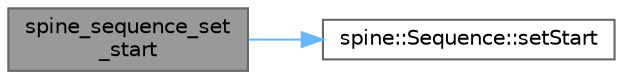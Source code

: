 digraph "spine_sequence_set_start"
{
 // LATEX_PDF_SIZE
  bgcolor="transparent";
  edge [fontname=Helvetica,fontsize=10,labelfontname=Helvetica,labelfontsize=10];
  node [fontname=Helvetica,fontsize=10,shape=box,height=0.2,width=0.4];
  rankdir="LR";
  Node1 [id="Node000001",label="spine_sequence_set\l_start",height=0.2,width=0.4,color="gray40", fillcolor="grey60", style="filled", fontcolor="black",tooltip=" "];
  Node1 -> Node2 [id="edge2_Node000001_Node000002",color="steelblue1",style="solid",tooltip=" "];
  Node2 [id="Node000002",label="spine::Sequence::setStart",height=0.2,width=0.4,color="grey40", fillcolor="white", style="filled",URL="$classspine_1_1_sequence.html#a933e8c12a714ade29c5c47a05e70222e",tooltip=" "];
}
